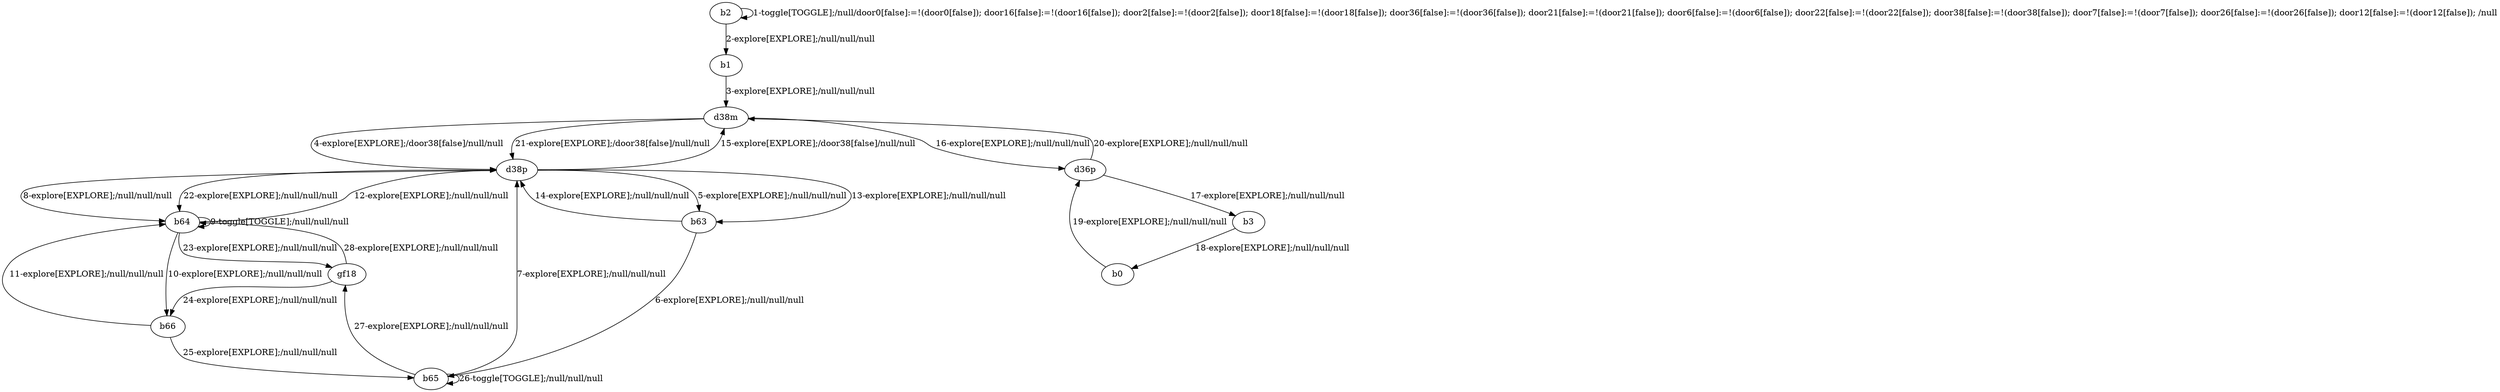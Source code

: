 # Total number of goals covered by this test: 15
# b64 --> gf18
# gf18 --> b64
# b64 --> d38p
# b66 --> b65
# b63 --> b65
# b66 --> b64
# b65 --> b65
# b64 --> b66
# b65 --> d38p
# d38p --> b63
# d38p --> b64
# gf18 --> b66
# b64 --> b64
# b63 --> d38p
# b65 --> gf18

digraph g {
"b2" -> "b2" [label = "1-toggle[TOGGLE];/null/door0[false]:=!(door0[false]); door16[false]:=!(door16[false]); door2[false]:=!(door2[false]); door18[false]:=!(door18[false]); door36[false]:=!(door36[false]); door21[false]:=!(door21[false]); door6[false]:=!(door6[false]); door22[false]:=!(door22[false]); door38[false]:=!(door38[false]); door7[false]:=!(door7[false]); door26[false]:=!(door26[false]); door12[false]:=!(door12[false]); /null"];
"b2" -> "b1" [label = "2-explore[EXPLORE];/null/null/null"];
"b1" -> "d38m" [label = "3-explore[EXPLORE];/null/null/null"];
"d38m" -> "d38p" [label = "4-explore[EXPLORE];/door38[false]/null/null"];
"d38p" -> "b63" [label = "5-explore[EXPLORE];/null/null/null"];
"b63" -> "b65" [label = "6-explore[EXPLORE];/null/null/null"];
"b65" -> "d38p" [label = "7-explore[EXPLORE];/null/null/null"];
"d38p" -> "b64" [label = "8-explore[EXPLORE];/null/null/null"];
"b64" -> "b64" [label = "9-toggle[TOGGLE];/null/null/null"];
"b64" -> "b66" [label = "10-explore[EXPLORE];/null/null/null"];
"b66" -> "b64" [label = "11-explore[EXPLORE];/null/null/null"];
"b64" -> "d38p" [label = "12-explore[EXPLORE];/null/null/null"];
"d38p" -> "b63" [label = "13-explore[EXPLORE];/null/null/null"];
"b63" -> "d38p" [label = "14-explore[EXPLORE];/null/null/null"];
"d38p" -> "d38m" [label = "15-explore[EXPLORE];/door38[false]/null/null"];
"d38m" -> "d36p" [label = "16-explore[EXPLORE];/null/null/null"];
"d36p" -> "b3" [label = "17-explore[EXPLORE];/null/null/null"];
"b3" -> "b0" [label = "18-explore[EXPLORE];/null/null/null"];
"b0" -> "d36p" [label = "19-explore[EXPLORE];/null/null/null"];
"d36p" -> "d38m" [label = "20-explore[EXPLORE];/null/null/null"];
"d38m" -> "d38p" [label = "21-explore[EXPLORE];/door38[false]/null/null"];
"d38p" -> "b64" [label = "22-explore[EXPLORE];/null/null/null"];
"b64" -> "gf18" [label = "23-explore[EXPLORE];/null/null/null"];
"gf18" -> "b66" [label = "24-explore[EXPLORE];/null/null/null"];
"b66" -> "b65" [label = "25-explore[EXPLORE];/null/null/null"];
"b65" -> "b65" [label = "26-toggle[TOGGLE];/null/null/null"];
"b65" -> "gf18" [label = "27-explore[EXPLORE];/null/null/null"];
"gf18" -> "b64" [label = "28-explore[EXPLORE];/null/null/null"];
}
